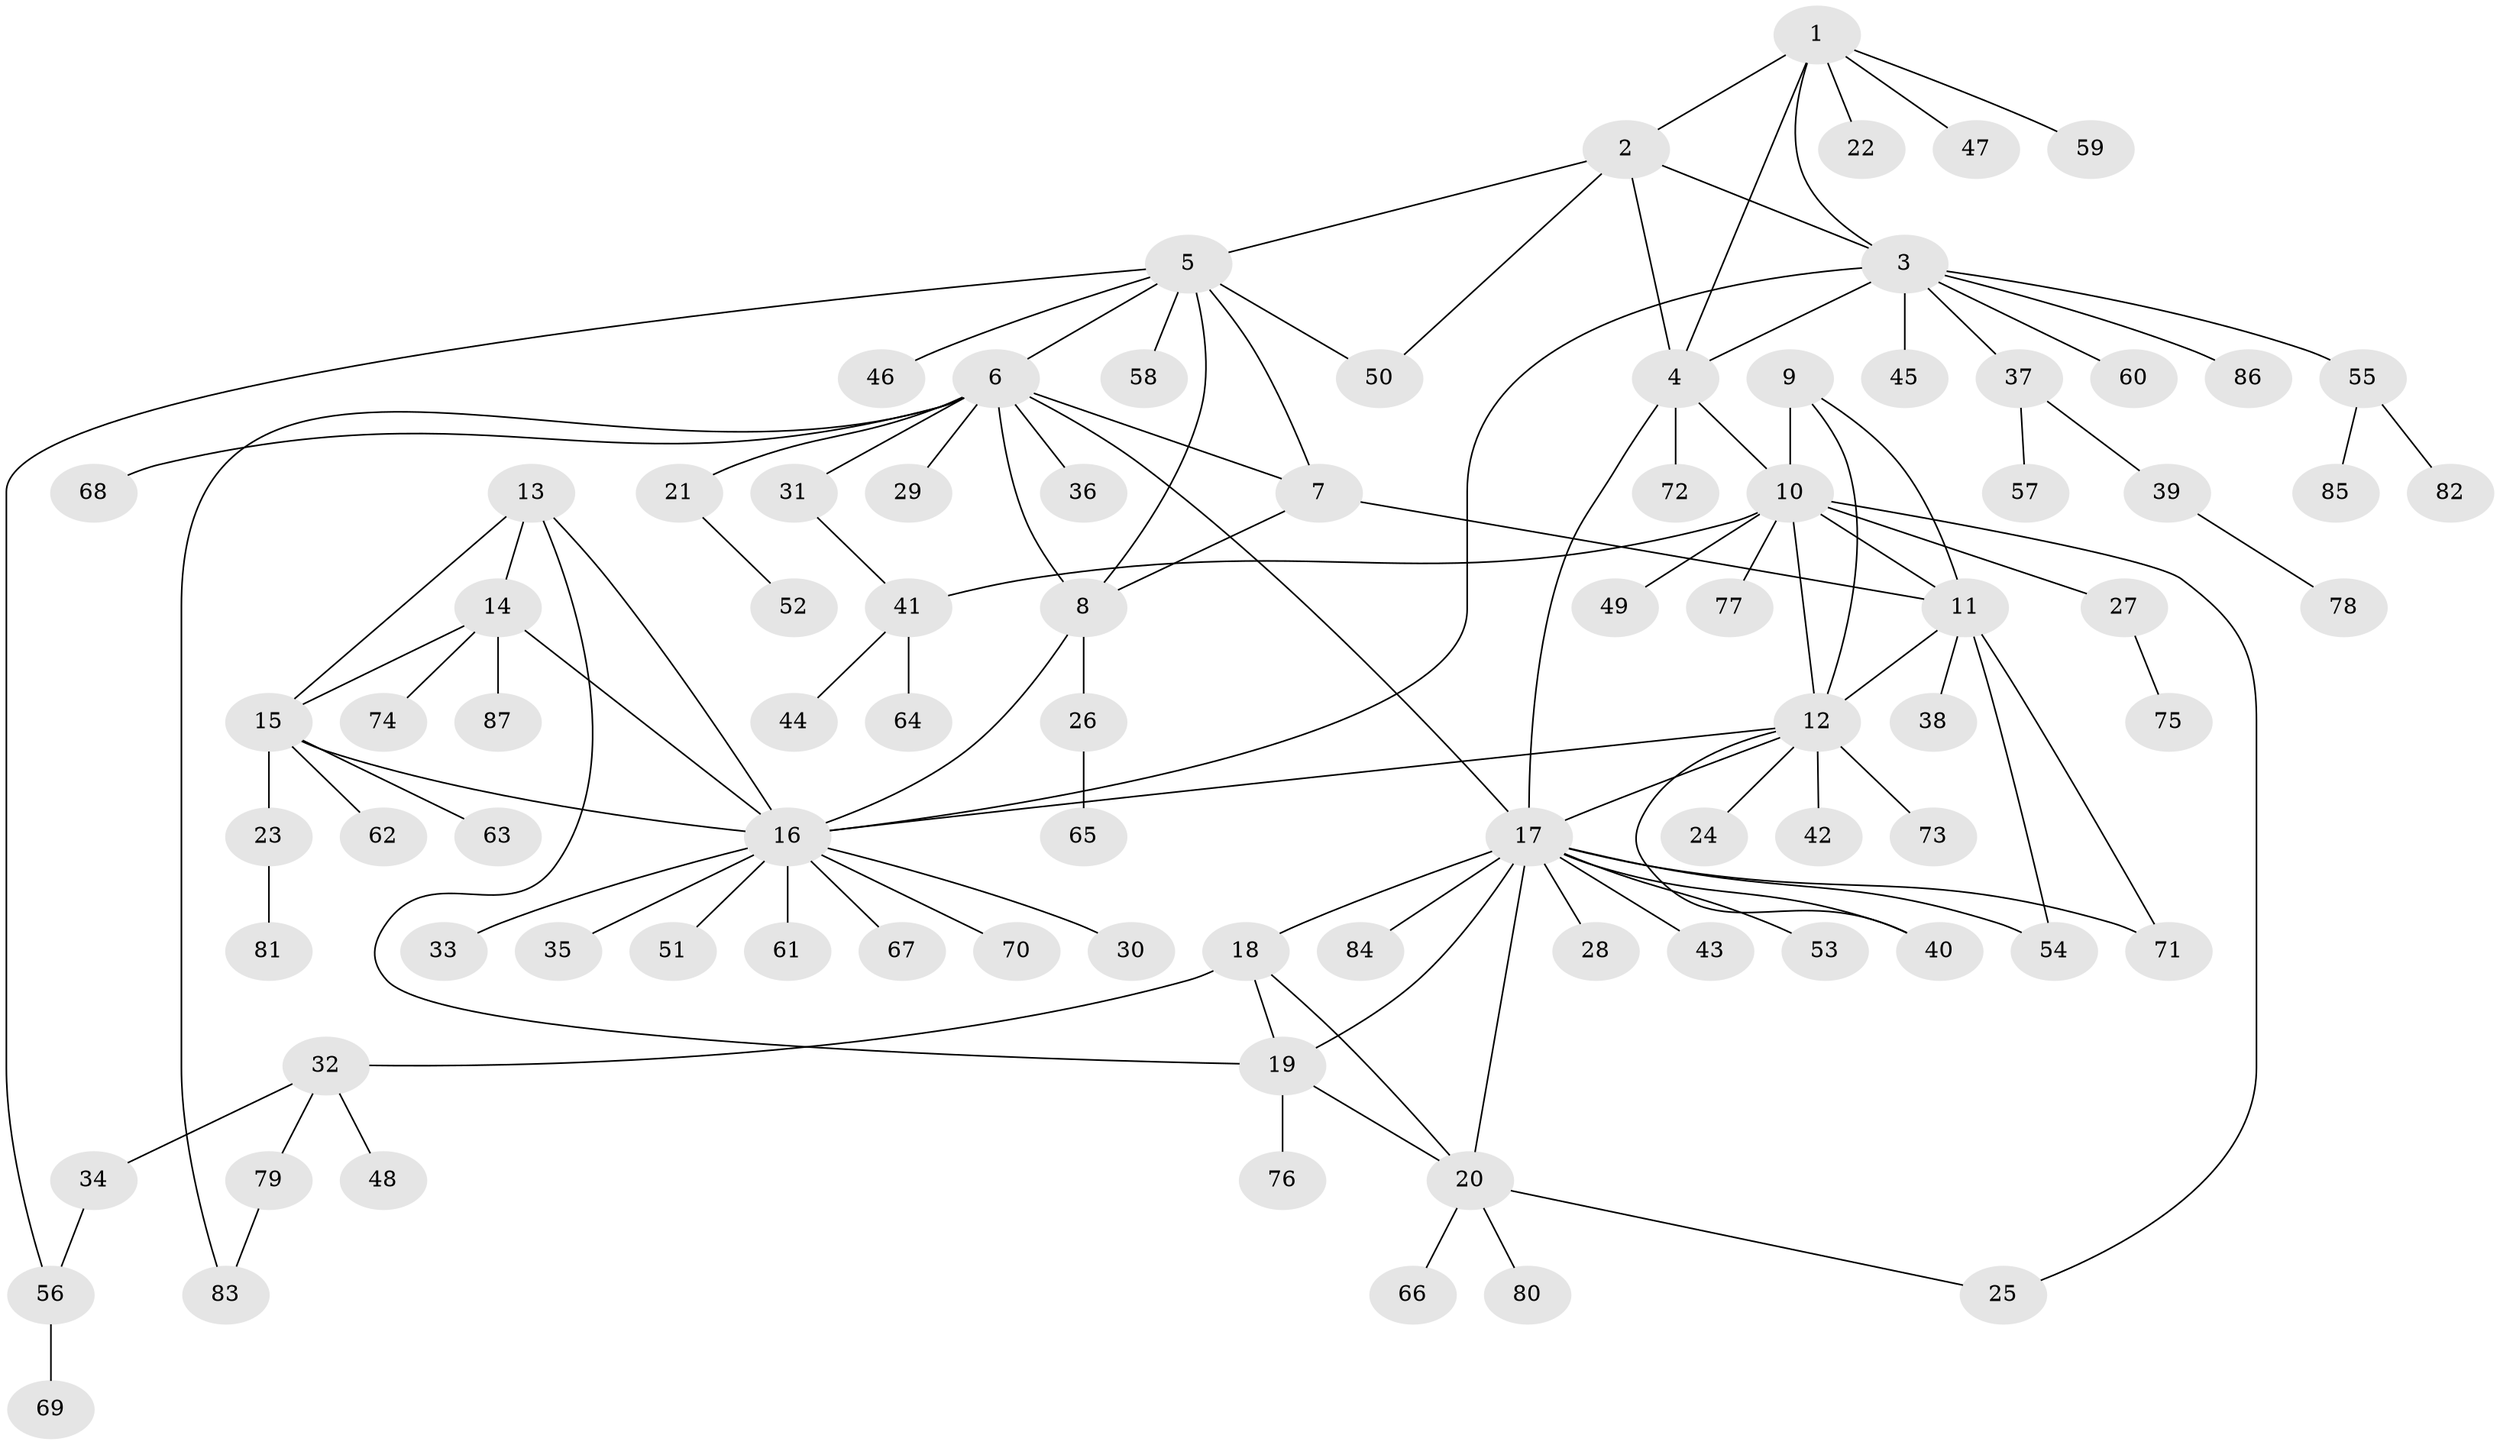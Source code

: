 // Generated by graph-tools (version 1.1) at 2025/50/03/09/25 03:50:38]
// undirected, 87 vertices, 115 edges
graph export_dot {
graph [start="1"]
  node [color=gray90,style=filled];
  1;
  2;
  3;
  4;
  5;
  6;
  7;
  8;
  9;
  10;
  11;
  12;
  13;
  14;
  15;
  16;
  17;
  18;
  19;
  20;
  21;
  22;
  23;
  24;
  25;
  26;
  27;
  28;
  29;
  30;
  31;
  32;
  33;
  34;
  35;
  36;
  37;
  38;
  39;
  40;
  41;
  42;
  43;
  44;
  45;
  46;
  47;
  48;
  49;
  50;
  51;
  52;
  53;
  54;
  55;
  56;
  57;
  58;
  59;
  60;
  61;
  62;
  63;
  64;
  65;
  66;
  67;
  68;
  69;
  70;
  71;
  72;
  73;
  74;
  75;
  76;
  77;
  78;
  79;
  80;
  81;
  82;
  83;
  84;
  85;
  86;
  87;
  1 -- 2;
  1 -- 3;
  1 -- 4;
  1 -- 22;
  1 -- 47;
  1 -- 59;
  2 -- 3;
  2 -- 4;
  2 -- 5;
  2 -- 50;
  3 -- 4;
  3 -- 16;
  3 -- 37;
  3 -- 45;
  3 -- 55;
  3 -- 60;
  3 -- 86;
  4 -- 10;
  4 -- 17;
  4 -- 72;
  5 -- 6;
  5 -- 7;
  5 -- 8;
  5 -- 46;
  5 -- 50;
  5 -- 56;
  5 -- 58;
  6 -- 7;
  6 -- 8;
  6 -- 17;
  6 -- 21;
  6 -- 29;
  6 -- 31;
  6 -- 36;
  6 -- 68;
  6 -- 83;
  7 -- 8;
  7 -- 11;
  8 -- 16;
  8 -- 26;
  9 -- 10;
  9 -- 11;
  9 -- 12;
  10 -- 11;
  10 -- 12;
  10 -- 25;
  10 -- 27;
  10 -- 41;
  10 -- 49;
  10 -- 77;
  11 -- 12;
  11 -- 38;
  11 -- 54;
  11 -- 71;
  12 -- 16;
  12 -- 17;
  12 -- 24;
  12 -- 40;
  12 -- 42;
  12 -- 73;
  13 -- 14;
  13 -- 15;
  13 -- 16;
  13 -- 19;
  14 -- 15;
  14 -- 16;
  14 -- 74;
  14 -- 87;
  15 -- 16;
  15 -- 23;
  15 -- 62;
  15 -- 63;
  16 -- 30;
  16 -- 33;
  16 -- 35;
  16 -- 51;
  16 -- 61;
  16 -- 67;
  16 -- 70;
  17 -- 18;
  17 -- 19;
  17 -- 20;
  17 -- 28;
  17 -- 40;
  17 -- 43;
  17 -- 53;
  17 -- 54;
  17 -- 71;
  17 -- 84;
  18 -- 19;
  18 -- 20;
  18 -- 32;
  19 -- 20;
  19 -- 76;
  20 -- 25;
  20 -- 66;
  20 -- 80;
  21 -- 52;
  23 -- 81;
  26 -- 65;
  27 -- 75;
  31 -- 41;
  32 -- 34;
  32 -- 48;
  32 -- 79;
  34 -- 56;
  37 -- 39;
  37 -- 57;
  39 -- 78;
  41 -- 44;
  41 -- 64;
  55 -- 82;
  55 -- 85;
  56 -- 69;
  79 -- 83;
}

